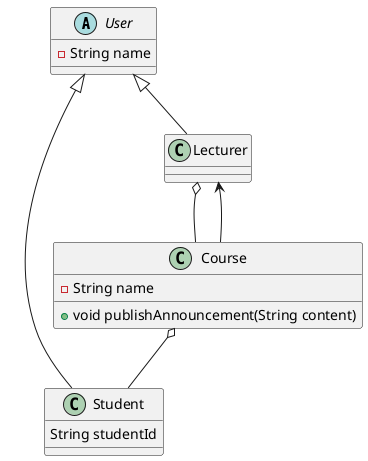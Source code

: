 @startuml
'https://plantuml.com/class-diagram



abstract class User {
    - String name
}

User <|-- Student
class Student {
    String studentId
}


User <|-- Lecturer
Lecturer o-- Course
class Lecturer {

}

Course o-- Student
Course --> Lecturer
class Course {
    - String name
    + void publishAnnouncement(String content)
}


@enduml